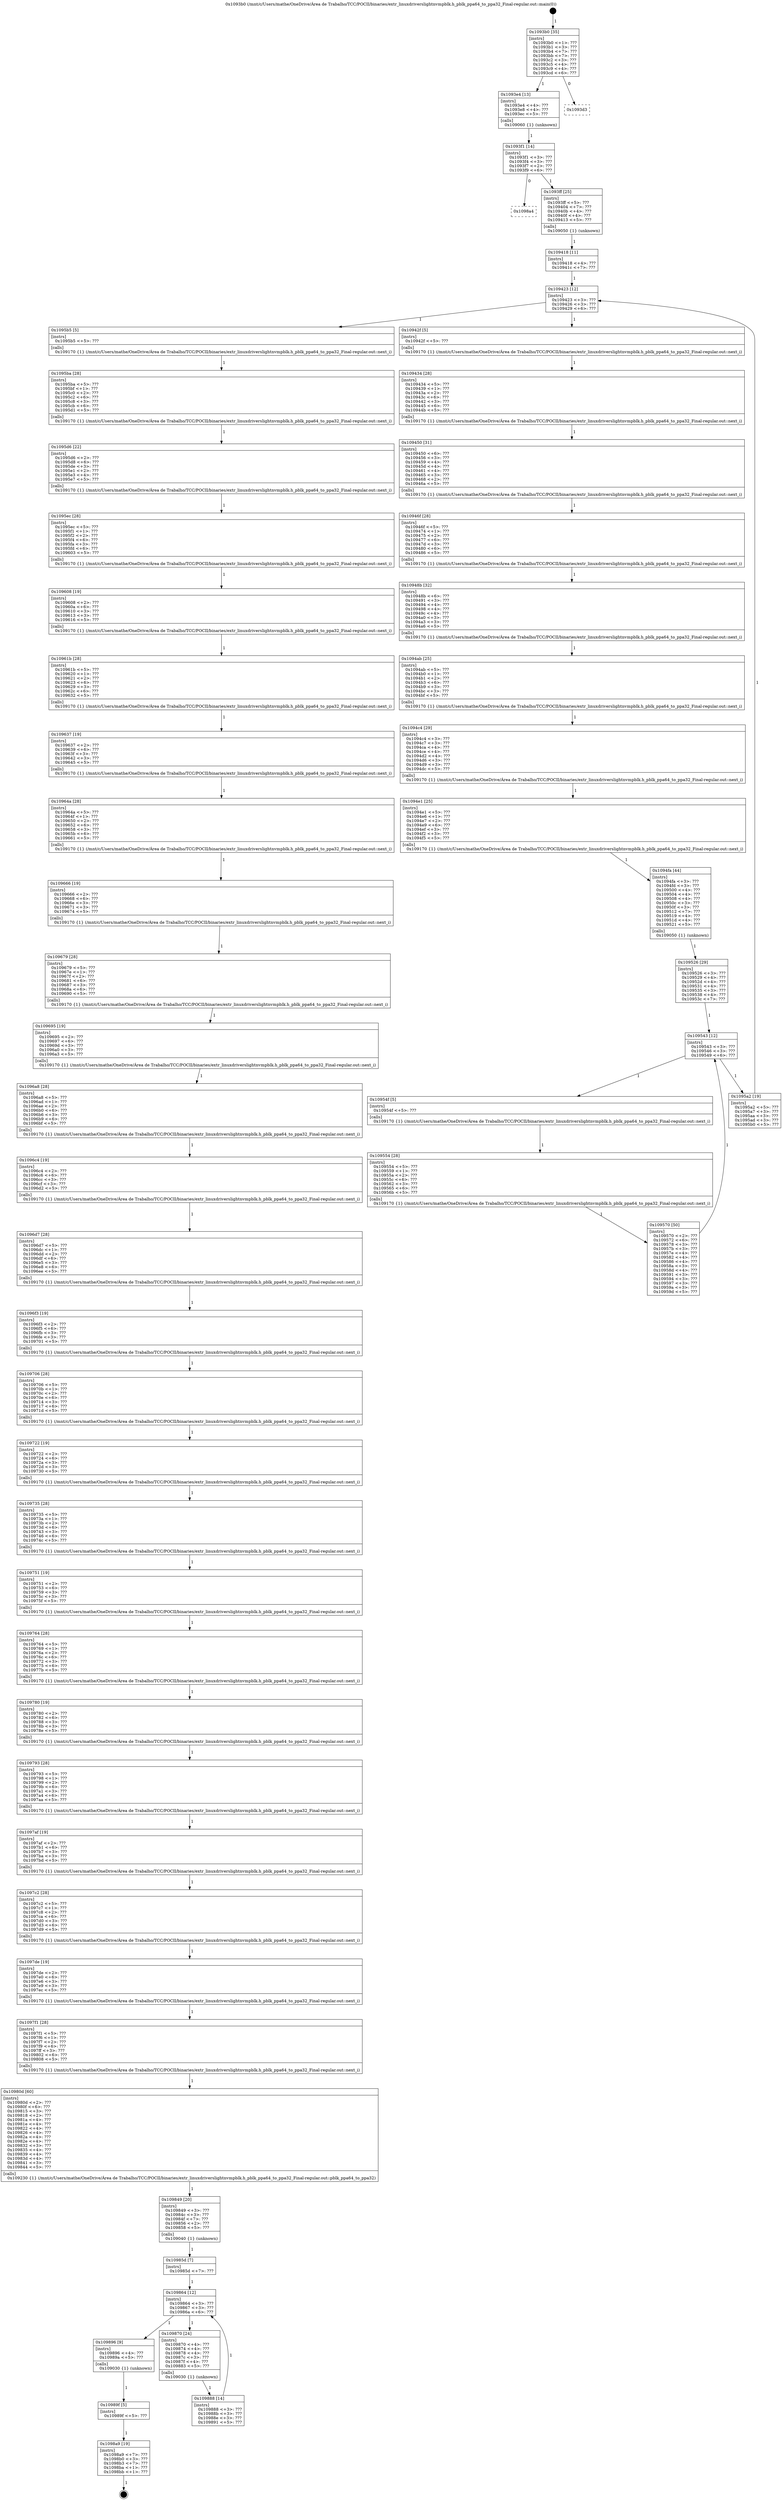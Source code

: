 digraph "0x1093b0" {
  label = "0x1093b0 (/mnt/c/Users/mathe/OneDrive/Área de Trabalho/TCC/POCII/binaries/extr_linuxdriverslightnvmpblk.h_pblk_ppa64_to_ppa32_Final-regular.out::main(0))"
  labelloc = "t"
  node[shape=record]

  Entry [label="",width=0.3,height=0.3,shape=circle,fillcolor=black,style=filled]
  "0x1093b0" [label="{
     0x1093b0 [35]\l
     | [instrs]\l
     &nbsp;&nbsp;0x1093b0 \<+1\>: ???\l
     &nbsp;&nbsp;0x1093b1 \<+3\>: ???\l
     &nbsp;&nbsp;0x1093b4 \<+7\>: ???\l
     &nbsp;&nbsp;0x1093bb \<+7\>: ???\l
     &nbsp;&nbsp;0x1093c2 \<+3\>: ???\l
     &nbsp;&nbsp;0x1093c5 \<+4\>: ???\l
     &nbsp;&nbsp;0x1093c9 \<+4\>: ???\l
     &nbsp;&nbsp;0x1093cd \<+6\>: ???\l
  }"]
  "0x1093e4" [label="{
     0x1093e4 [13]\l
     | [instrs]\l
     &nbsp;&nbsp;0x1093e4 \<+4\>: ???\l
     &nbsp;&nbsp;0x1093e8 \<+4\>: ???\l
     &nbsp;&nbsp;0x1093ec \<+5\>: ???\l
     | [calls]\l
     &nbsp;&nbsp;0x109060 \{1\} (unknown)\l
  }"]
  "0x1093d3" [label="{
     0x1093d3\l
  }", style=dashed]
  "0x1093f1" [label="{
     0x1093f1 [14]\l
     | [instrs]\l
     &nbsp;&nbsp;0x1093f1 \<+3\>: ???\l
     &nbsp;&nbsp;0x1093f4 \<+3\>: ???\l
     &nbsp;&nbsp;0x1093f7 \<+2\>: ???\l
     &nbsp;&nbsp;0x1093f9 \<+6\>: ???\l
  }"]
  "0x1098a4" [label="{
     0x1098a4\l
  }", style=dashed]
  "0x1093ff" [label="{
     0x1093ff [25]\l
     | [instrs]\l
     &nbsp;&nbsp;0x1093ff \<+5\>: ???\l
     &nbsp;&nbsp;0x109404 \<+7\>: ???\l
     &nbsp;&nbsp;0x10940b \<+4\>: ???\l
     &nbsp;&nbsp;0x10940f \<+4\>: ???\l
     &nbsp;&nbsp;0x109413 \<+5\>: ???\l
     | [calls]\l
     &nbsp;&nbsp;0x109050 \{1\} (unknown)\l
  }"]
  Exit [label="",width=0.3,height=0.3,shape=circle,fillcolor=black,style=filled,peripheries=2]
  "0x109423" [label="{
     0x109423 [12]\l
     | [instrs]\l
     &nbsp;&nbsp;0x109423 \<+3\>: ???\l
     &nbsp;&nbsp;0x109426 \<+3\>: ???\l
     &nbsp;&nbsp;0x109429 \<+6\>: ???\l
  }"]
  "0x1095b5" [label="{
     0x1095b5 [5]\l
     | [instrs]\l
     &nbsp;&nbsp;0x1095b5 \<+5\>: ???\l
     | [calls]\l
     &nbsp;&nbsp;0x109170 \{1\} (/mnt/c/Users/mathe/OneDrive/Área de Trabalho/TCC/POCII/binaries/extr_linuxdriverslightnvmpblk.h_pblk_ppa64_to_ppa32_Final-regular.out::next_i)\l
  }"]
  "0x10942f" [label="{
     0x10942f [5]\l
     | [instrs]\l
     &nbsp;&nbsp;0x10942f \<+5\>: ???\l
     | [calls]\l
     &nbsp;&nbsp;0x109170 \{1\} (/mnt/c/Users/mathe/OneDrive/Área de Trabalho/TCC/POCII/binaries/extr_linuxdriverslightnvmpblk.h_pblk_ppa64_to_ppa32_Final-regular.out::next_i)\l
  }"]
  "0x109434" [label="{
     0x109434 [28]\l
     | [instrs]\l
     &nbsp;&nbsp;0x109434 \<+5\>: ???\l
     &nbsp;&nbsp;0x109439 \<+1\>: ???\l
     &nbsp;&nbsp;0x10943a \<+2\>: ???\l
     &nbsp;&nbsp;0x10943c \<+6\>: ???\l
     &nbsp;&nbsp;0x109442 \<+3\>: ???\l
     &nbsp;&nbsp;0x109445 \<+6\>: ???\l
     &nbsp;&nbsp;0x10944b \<+5\>: ???\l
     | [calls]\l
     &nbsp;&nbsp;0x109170 \{1\} (/mnt/c/Users/mathe/OneDrive/Área de Trabalho/TCC/POCII/binaries/extr_linuxdriverslightnvmpblk.h_pblk_ppa64_to_ppa32_Final-regular.out::next_i)\l
  }"]
  "0x109450" [label="{
     0x109450 [31]\l
     | [instrs]\l
     &nbsp;&nbsp;0x109450 \<+6\>: ???\l
     &nbsp;&nbsp;0x109456 \<+3\>: ???\l
     &nbsp;&nbsp;0x109459 \<+4\>: ???\l
     &nbsp;&nbsp;0x10945d \<+4\>: ???\l
     &nbsp;&nbsp;0x109461 \<+4\>: ???\l
     &nbsp;&nbsp;0x109465 \<+3\>: ???\l
     &nbsp;&nbsp;0x109468 \<+2\>: ???\l
     &nbsp;&nbsp;0x10946a \<+5\>: ???\l
     | [calls]\l
     &nbsp;&nbsp;0x109170 \{1\} (/mnt/c/Users/mathe/OneDrive/Área de Trabalho/TCC/POCII/binaries/extr_linuxdriverslightnvmpblk.h_pblk_ppa64_to_ppa32_Final-regular.out::next_i)\l
  }"]
  "0x10946f" [label="{
     0x10946f [28]\l
     | [instrs]\l
     &nbsp;&nbsp;0x10946f \<+5\>: ???\l
     &nbsp;&nbsp;0x109474 \<+1\>: ???\l
     &nbsp;&nbsp;0x109475 \<+2\>: ???\l
     &nbsp;&nbsp;0x109477 \<+6\>: ???\l
     &nbsp;&nbsp;0x10947d \<+3\>: ???\l
     &nbsp;&nbsp;0x109480 \<+6\>: ???\l
     &nbsp;&nbsp;0x109486 \<+5\>: ???\l
     | [calls]\l
     &nbsp;&nbsp;0x109170 \{1\} (/mnt/c/Users/mathe/OneDrive/Área de Trabalho/TCC/POCII/binaries/extr_linuxdriverslightnvmpblk.h_pblk_ppa64_to_ppa32_Final-regular.out::next_i)\l
  }"]
  "0x10948b" [label="{
     0x10948b [32]\l
     | [instrs]\l
     &nbsp;&nbsp;0x10948b \<+6\>: ???\l
     &nbsp;&nbsp;0x109491 \<+3\>: ???\l
     &nbsp;&nbsp;0x109494 \<+4\>: ???\l
     &nbsp;&nbsp;0x109498 \<+4\>: ???\l
     &nbsp;&nbsp;0x10949c \<+4\>: ???\l
     &nbsp;&nbsp;0x1094a0 \<+3\>: ???\l
     &nbsp;&nbsp;0x1094a3 \<+3\>: ???\l
     &nbsp;&nbsp;0x1094a6 \<+5\>: ???\l
     | [calls]\l
     &nbsp;&nbsp;0x109170 \{1\} (/mnt/c/Users/mathe/OneDrive/Área de Trabalho/TCC/POCII/binaries/extr_linuxdriverslightnvmpblk.h_pblk_ppa64_to_ppa32_Final-regular.out::next_i)\l
  }"]
  "0x1094ab" [label="{
     0x1094ab [25]\l
     | [instrs]\l
     &nbsp;&nbsp;0x1094ab \<+5\>: ???\l
     &nbsp;&nbsp;0x1094b0 \<+1\>: ???\l
     &nbsp;&nbsp;0x1094b1 \<+2\>: ???\l
     &nbsp;&nbsp;0x1094b3 \<+6\>: ???\l
     &nbsp;&nbsp;0x1094b9 \<+3\>: ???\l
     &nbsp;&nbsp;0x1094bc \<+3\>: ???\l
     &nbsp;&nbsp;0x1094bf \<+5\>: ???\l
     | [calls]\l
     &nbsp;&nbsp;0x109170 \{1\} (/mnt/c/Users/mathe/OneDrive/Área de Trabalho/TCC/POCII/binaries/extr_linuxdriverslightnvmpblk.h_pblk_ppa64_to_ppa32_Final-regular.out::next_i)\l
  }"]
  "0x1094c4" [label="{
     0x1094c4 [29]\l
     | [instrs]\l
     &nbsp;&nbsp;0x1094c4 \<+3\>: ???\l
     &nbsp;&nbsp;0x1094c7 \<+3\>: ???\l
     &nbsp;&nbsp;0x1094ca \<+4\>: ???\l
     &nbsp;&nbsp;0x1094ce \<+4\>: ???\l
     &nbsp;&nbsp;0x1094d2 \<+4\>: ???\l
     &nbsp;&nbsp;0x1094d6 \<+3\>: ???\l
     &nbsp;&nbsp;0x1094d9 \<+3\>: ???\l
     &nbsp;&nbsp;0x1094dc \<+5\>: ???\l
     | [calls]\l
     &nbsp;&nbsp;0x109170 \{1\} (/mnt/c/Users/mathe/OneDrive/Área de Trabalho/TCC/POCII/binaries/extr_linuxdriverslightnvmpblk.h_pblk_ppa64_to_ppa32_Final-regular.out::next_i)\l
  }"]
  "0x1094e1" [label="{
     0x1094e1 [25]\l
     | [instrs]\l
     &nbsp;&nbsp;0x1094e1 \<+5\>: ???\l
     &nbsp;&nbsp;0x1094e6 \<+1\>: ???\l
     &nbsp;&nbsp;0x1094e7 \<+2\>: ???\l
     &nbsp;&nbsp;0x1094e9 \<+6\>: ???\l
     &nbsp;&nbsp;0x1094ef \<+3\>: ???\l
     &nbsp;&nbsp;0x1094f2 \<+3\>: ???\l
     &nbsp;&nbsp;0x1094f5 \<+5\>: ???\l
     | [calls]\l
     &nbsp;&nbsp;0x109170 \{1\} (/mnt/c/Users/mathe/OneDrive/Área de Trabalho/TCC/POCII/binaries/extr_linuxdriverslightnvmpblk.h_pblk_ppa64_to_ppa32_Final-regular.out::next_i)\l
  }"]
  "0x1094fa" [label="{
     0x1094fa [44]\l
     | [instrs]\l
     &nbsp;&nbsp;0x1094fa \<+3\>: ???\l
     &nbsp;&nbsp;0x1094fd \<+3\>: ???\l
     &nbsp;&nbsp;0x109500 \<+4\>: ???\l
     &nbsp;&nbsp;0x109504 \<+4\>: ???\l
     &nbsp;&nbsp;0x109508 \<+4\>: ???\l
     &nbsp;&nbsp;0x10950c \<+3\>: ???\l
     &nbsp;&nbsp;0x10950f \<+3\>: ???\l
     &nbsp;&nbsp;0x109512 \<+7\>: ???\l
     &nbsp;&nbsp;0x109519 \<+4\>: ???\l
     &nbsp;&nbsp;0x10951d \<+4\>: ???\l
     &nbsp;&nbsp;0x109521 \<+5\>: ???\l
     | [calls]\l
     &nbsp;&nbsp;0x109050 \{1\} (unknown)\l
  }"]
  "0x109543" [label="{
     0x109543 [12]\l
     | [instrs]\l
     &nbsp;&nbsp;0x109543 \<+3\>: ???\l
     &nbsp;&nbsp;0x109546 \<+3\>: ???\l
     &nbsp;&nbsp;0x109549 \<+6\>: ???\l
  }"]
  "0x1095a2" [label="{
     0x1095a2 [19]\l
     | [instrs]\l
     &nbsp;&nbsp;0x1095a2 \<+5\>: ???\l
     &nbsp;&nbsp;0x1095a7 \<+3\>: ???\l
     &nbsp;&nbsp;0x1095aa \<+3\>: ???\l
     &nbsp;&nbsp;0x1095ad \<+3\>: ???\l
     &nbsp;&nbsp;0x1095b0 \<+5\>: ???\l
  }"]
  "0x10954f" [label="{
     0x10954f [5]\l
     | [instrs]\l
     &nbsp;&nbsp;0x10954f \<+5\>: ???\l
     | [calls]\l
     &nbsp;&nbsp;0x109170 \{1\} (/mnt/c/Users/mathe/OneDrive/Área de Trabalho/TCC/POCII/binaries/extr_linuxdriverslightnvmpblk.h_pblk_ppa64_to_ppa32_Final-regular.out::next_i)\l
  }"]
  "0x109554" [label="{
     0x109554 [28]\l
     | [instrs]\l
     &nbsp;&nbsp;0x109554 \<+5\>: ???\l
     &nbsp;&nbsp;0x109559 \<+1\>: ???\l
     &nbsp;&nbsp;0x10955a \<+2\>: ???\l
     &nbsp;&nbsp;0x10955c \<+6\>: ???\l
     &nbsp;&nbsp;0x109562 \<+3\>: ???\l
     &nbsp;&nbsp;0x109565 \<+6\>: ???\l
     &nbsp;&nbsp;0x10956b \<+5\>: ???\l
     | [calls]\l
     &nbsp;&nbsp;0x109170 \{1\} (/mnt/c/Users/mathe/OneDrive/Área de Trabalho/TCC/POCII/binaries/extr_linuxdriverslightnvmpblk.h_pblk_ppa64_to_ppa32_Final-regular.out::next_i)\l
  }"]
  "0x109570" [label="{
     0x109570 [50]\l
     | [instrs]\l
     &nbsp;&nbsp;0x109570 \<+2\>: ???\l
     &nbsp;&nbsp;0x109572 \<+6\>: ???\l
     &nbsp;&nbsp;0x109578 \<+3\>: ???\l
     &nbsp;&nbsp;0x10957b \<+3\>: ???\l
     &nbsp;&nbsp;0x10957e \<+4\>: ???\l
     &nbsp;&nbsp;0x109582 \<+4\>: ???\l
     &nbsp;&nbsp;0x109586 \<+4\>: ???\l
     &nbsp;&nbsp;0x10958a \<+3\>: ???\l
     &nbsp;&nbsp;0x10958d \<+4\>: ???\l
     &nbsp;&nbsp;0x109591 \<+3\>: ???\l
     &nbsp;&nbsp;0x109594 \<+3\>: ???\l
     &nbsp;&nbsp;0x109597 \<+3\>: ???\l
     &nbsp;&nbsp;0x10959a \<+3\>: ???\l
     &nbsp;&nbsp;0x10959d \<+5\>: ???\l
  }"]
  "0x109526" [label="{
     0x109526 [29]\l
     | [instrs]\l
     &nbsp;&nbsp;0x109526 \<+3\>: ???\l
     &nbsp;&nbsp;0x109529 \<+4\>: ???\l
     &nbsp;&nbsp;0x10952d \<+4\>: ???\l
     &nbsp;&nbsp;0x109531 \<+4\>: ???\l
     &nbsp;&nbsp;0x109535 \<+3\>: ???\l
     &nbsp;&nbsp;0x109538 \<+4\>: ???\l
     &nbsp;&nbsp;0x10953c \<+7\>: ???\l
  }"]
  "0x1098a9" [label="{
     0x1098a9 [19]\l
     | [instrs]\l
     &nbsp;&nbsp;0x1098a9 \<+7\>: ???\l
     &nbsp;&nbsp;0x1098b0 \<+3\>: ???\l
     &nbsp;&nbsp;0x1098b3 \<+7\>: ???\l
     &nbsp;&nbsp;0x1098ba \<+1\>: ???\l
     &nbsp;&nbsp;0x1098bb \<+1\>: ???\l
  }"]
  "0x109418" [label="{
     0x109418 [11]\l
     | [instrs]\l
     &nbsp;&nbsp;0x109418 \<+4\>: ???\l
     &nbsp;&nbsp;0x10941c \<+7\>: ???\l
  }"]
  "0x1095ba" [label="{
     0x1095ba [28]\l
     | [instrs]\l
     &nbsp;&nbsp;0x1095ba \<+5\>: ???\l
     &nbsp;&nbsp;0x1095bf \<+1\>: ???\l
     &nbsp;&nbsp;0x1095c0 \<+2\>: ???\l
     &nbsp;&nbsp;0x1095c2 \<+6\>: ???\l
     &nbsp;&nbsp;0x1095c8 \<+3\>: ???\l
     &nbsp;&nbsp;0x1095cb \<+6\>: ???\l
     &nbsp;&nbsp;0x1095d1 \<+5\>: ???\l
     | [calls]\l
     &nbsp;&nbsp;0x109170 \{1\} (/mnt/c/Users/mathe/OneDrive/Área de Trabalho/TCC/POCII/binaries/extr_linuxdriverslightnvmpblk.h_pblk_ppa64_to_ppa32_Final-regular.out::next_i)\l
  }"]
  "0x1095d6" [label="{
     0x1095d6 [22]\l
     | [instrs]\l
     &nbsp;&nbsp;0x1095d6 \<+2\>: ???\l
     &nbsp;&nbsp;0x1095d8 \<+6\>: ???\l
     &nbsp;&nbsp;0x1095de \<+3\>: ???\l
     &nbsp;&nbsp;0x1095e1 \<+2\>: ???\l
     &nbsp;&nbsp;0x1095e3 \<+4\>: ???\l
     &nbsp;&nbsp;0x1095e7 \<+5\>: ???\l
     | [calls]\l
     &nbsp;&nbsp;0x109170 \{1\} (/mnt/c/Users/mathe/OneDrive/Área de Trabalho/TCC/POCII/binaries/extr_linuxdriverslightnvmpblk.h_pblk_ppa64_to_ppa32_Final-regular.out::next_i)\l
  }"]
  "0x1095ec" [label="{
     0x1095ec [28]\l
     | [instrs]\l
     &nbsp;&nbsp;0x1095ec \<+5\>: ???\l
     &nbsp;&nbsp;0x1095f1 \<+1\>: ???\l
     &nbsp;&nbsp;0x1095f2 \<+2\>: ???\l
     &nbsp;&nbsp;0x1095f4 \<+6\>: ???\l
     &nbsp;&nbsp;0x1095fa \<+3\>: ???\l
     &nbsp;&nbsp;0x1095fd \<+6\>: ???\l
     &nbsp;&nbsp;0x109603 \<+5\>: ???\l
     | [calls]\l
     &nbsp;&nbsp;0x109170 \{1\} (/mnt/c/Users/mathe/OneDrive/Área de Trabalho/TCC/POCII/binaries/extr_linuxdriverslightnvmpblk.h_pblk_ppa64_to_ppa32_Final-regular.out::next_i)\l
  }"]
  "0x109608" [label="{
     0x109608 [19]\l
     | [instrs]\l
     &nbsp;&nbsp;0x109608 \<+2\>: ???\l
     &nbsp;&nbsp;0x10960a \<+6\>: ???\l
     &nbsp;&nbsp;0x109610 \<+3\>: ???\l
     &nbsp;&nbsp;0x109613 \<+3\>: ???\l
     &nbsp;&nbsp;0x109616 \<+5\>: ???\l
     | [calls]\l
     &nbsp;&nbsp;0x109170 \{1\} (/mnt/c/Users/mathe/OneDrive/Área de Trabalho/TCC/POCII/binaries/extr_linuxdriverslightnvmpblk.h_pblk_ppa64_to_ppa32_Final-regular.out::next_i)\l
  }"]
  "0x10961b" [label="{
     0x10961b [28]\l
     | [instrs]\l
     &nbsp;&nbsp;0x10961b \<+5\>: ???\l
     &nbsp;&nbsp;0x109620 \<+1\>: ???\l
     &nbsp;&nbsp;0x109621 \<+2\>: ???\l
     &nbsp;&nbsp;0x109623 \<+6\>: ???\l
     &nbsp;&nbsp;0x109629 \<+3\>: ???\l
     &nbsp;&nbsp;0x10962c \<+6\>: ???\l
     &nbsp;&nbsp;0x109632 \<+5\>: ???\l
     | [calls]\l
     &nbsp;&nbsp;0x109170 \{1\} (/mnt/c/Users/mathe/OneDrive/Área de Trabalho/TCC/POCII/binaries/extr_linuxdriverslightnvmpblk.h_pblk_ppa64_to_ppa32_Final-regular.out::next_i)\l
  }"]
  "0x109637" [label="{
     0x109637 [19]\l
     | [instrs]\l
     &nbsp;&nbsp;0x109637 \<+2\>: ???\l
     &nbsp;&nbsp;0x109639 \<+6\>: ???\l
     &nbsp;&nbsp;0x10963f \<+3\>: ???\l
     &nbsp;&nbsp;0x109642 \<+3\>: ???\l
     &nbsp;&nbsp;0x109645 \<+5\>: ???\l
     | [calls]\l
     &nbsp;&nbsp;0x109170 \{1\} (/mnt/c/Users/mathe/OneDrive/Área de Trabalho/TCC/POCII/binaries/extr_linuxdriverslightnvmpblk.h_pblk_ppa64_to_ppa32_Final-regular.out::next_i)\l
  }"]
  "0x10964a" [label="{
     0x10964a [28]\l
     | [instrs]\l
     &nbsp;&nbsp;0x10964a \<+5\>: ???\l
     &nbsp;&nbsp;0x10964f \<+1\>: ???\l
     &nbsp;&nbsp;0x109650 \<+2\>: ???\l
     &nbsp;&nbsp;0x109652 \<+6\>: ???\l
     &nbsp;&nbsp;0x109658 \<+3\>: ???\l
     &nbsp;&nbsp;0x10965b \<+6\>: ???\l
     &nbsp;&nbsp;0x109661 \<+5\>: ???\l
     | [calls]\l
     &nbsp;&nbsp;0x109170 \{1\} (/mnt/c/Users/mathe/OneDrive/Área de Trabalho/TCC/POCII/binaries/extr_linuxdriverslightnvmpblk.h_pblk_ppa64_to_ppa32_Final-regular.out::next_i)\l
  }"]
  "0x109666" [label="{
     0x109666 [19]\l
     | [instrs]\l
     &nbsp;&nbsp;0x109666 \<+2\>: ???\l
     &nbsp;&nbsp;0x109668 \<+6\>: ???\l
     &nbsp;&nbsp;0x10966e \<+3\>: ???\l
     &nbsp;&nbsp;0x109671 \<+3\>: ???\l
     &nbsp;&nbsp;0x109674 \<+5\>: ???\l
     | [calls]\l
     &nbsp;&nbsp;0x109170 \{1\} (/mnt/c/Users/mathe/OneDrive/Área de Trabalho/TCC/POCII/binaries/extr_linuxdriverslightnvmpblk.h_pblk_ppa64_to_ppa32_Final-regular.out::next_i)\l
  }"]
  "0x109679" [label="{
     0x109679 [28]\l
     | [instrs]\l
     &nbsp;&nbsp;0x109679 \<+5\>: ???\l
     &nbsp;&nbsp;0x10967e \<+1\>: ???\l
     &nbsp;&nbsp;0x10967f \<+2\>: ???\l
     &nbsp;&nbsp;0x109681 \<+6\>: ???\l
     &nbsp;&nbsp;0x109687 \<+3\>: ???\l
     &nbsp;&nbsp;0x10968a \<+6\>: ???\l
     &nbsp;&nbsp;0x109690 \<+5\>: ???\l
     | [calls]\l
     &nbsp;&nbsp;0x109170 \{1\} (/mnt/c/Users/mathe/OneDrive/Área de Trabalho/TCC/POCII/binaries/extr_linuxdriverslightnvmpblk.h_pblk_ppa64_to_ppa32_Final-regular.out::next_i)\l
  }"]
  "0x109695" [label="{
     0x109695 [19]\l
     | [instrs]\l
     &nbsp;&nbsp;0x109695 \<+2\>: ???\l
     &nbsp;&nbsp;0x109697 \<+6\>: ???\l
     &nbsp;&nbsp;0x10969d \<+3\>: ???\l
     &nbsp;&nbsp;0x1096a0 \<+3\>: ???\l
     &nbsp;&nbsp;0x1096a3 \<+5\>: ???\l
     | [calls]\l
     &nbsp;&nbsp;0x109170 \{1\} (/mnt/c/Users/mathe/OneDrive/Área de Trabalho/TCC/POCII/binaries/extr_linuxdriverslightnvmpblk.h_pblk_ppa64_to_ppa32_Final-regular.out::next_i)\l
  }"]
  "0x1096a8" [label="{
     0x1096a8 [28]\l
     | [instrs]\l
     &nbsp;&nbsp;0x1096a8 \<+5\>: ???\l
     &nbsp;&nbsp;0x1096ad \<+1\>: ???\l
     &nbsp;&nbsp;0x1096ae \<+2\>: ???\l
     &nbsp;&nbsp;0x1096b0 \<+6\>: ???\l
     &nbsp;&nbsp;0x1096b6 \<+3\>: ???\l
     &nbsp;&nbsp;0x1096b9 \<+6\>: ???\l
     &nbsp;&nbsp;0x1096bf \<+5\>: ???\l
     | [calls]\l
     &nbsp;&nbsp;0x109170 \{1\} (/mnt/c/Users/mathe/OneDrive/Área de Trabalho/TCC/POCII/binaries/extr_linuxdriverslightnvmpblk.h_pblk_ppa64_to_ppa32_Final-regular.out::next_i)\l
  }"]
  "0x1096c4" [label="{
     0x1096c4 [19]\l
     | [instrs]\l
     &nbsp;&nbsp;0x1096c4 \<+2\>: ???\l
     &nbsp;&nbsp;0x1096c6 \<+6\>: ???\l
     &nbsp;&nbsp;0x1096cc \<+3\>: ???\l
     &nbsp;&nbsp;0x1096cf \<+3\>: ???\l
     &nbsp;&nbsp;0x1096d2 \<+5\>: ???\l
     | [calls]\l
     &nbsp;&nbsp;0x109170 \{1\} (/mnt/c/Users/mathe/OneDrive/Área de Trabalho/TCC/POCII/binaries/extr_linuxdriverslightnvmpblk.h_pblk_ppa64_to_ppa32_Final-regular.out::next_i)\l
  }"]
  "0x1096d7" [label="{
     0x1096d7 [28]\l
     | [instrs]\l
     &nbsp;&nbsp;0x1096d7 \<+5\>: ???\l
     &nbsp;&nbsp;0x1096dc \<+1\>: ???\l
     &nbsp;&nbsp;0x1096dd \<+2\>: ???\l
     &nbsp;&nbsp;0x1096df \<+6\>: ???\l
     &nbsp;&nbsp;0x1096e5 \<+3\>: ???\l
     &nbsp;&nbsp;0x1096e8 \<+6\>: ???\l
     &nbsp;&nbsp;0x1096ee \<+5\>: ???\l
     | [calls]\l
     &nbsp;&nbsp;0x109170 \{1\} (/mnt/c/Users/mathe/OneDrive/Área de Trabalho/TCC/POCII/binaries/extr_linuxdriverslightnvmpblk.h_pblk_ppa64_to_ppa32_Final-regular.out::next_i)\l
  }"]
  "0x1096f3" [label="{
     0x1096f3 [19]\l
     | [instrs]\l
     &nbsp;&nbsp;0x1096f3 \<+2\>: ???\l
     &nbsp;&nbsp;0x1096f5 \<+6\>: ???\l
     &nbsp;&nbsp;0x1096fb \<+3\>: ???\l
     &nbsp;&nbsp;0x1096fe \<+3\>: ???\l
     &nbsp;&nbsp;0x109701 \<+5\>: ???\l
     | [calls]\l
     &nbsp;&nbsp;0x109170 \{1\} (/mnt/c/Users/mathe/OneDrive/Área de Trabalho/TCC/POCII/binaries/extr_linuxdriverslightnvmpblk.h_pblk_ppa64_to_ppa32_Final-regular.out::next_i)\l
  }"]
  "0x109706" [label="{
     0x109706 [28]\l
     | [instrs]\l
     &nbsp;&nbsp;0x109706 \<+5\>: ???\l
     &nbsp;&nbsp;0x10970b \<+1\>: ???\l
     &nbsp;&nbsp;0x10970c \<+2\>: ???\l
     &nbsp;&nbsp;0x10970e \<+6\>: ???\l
     &nbsp;&nbsp;0x109714 \<+3\>: ???\l
     &nbsp;&nbsp;0x109717 \<+6\>: ???\l
     &nbsp;&nbsp;0x10971d \<+5\>: ???\l
     | [calls]\l
     &nbsp;&nbsp;0x109170 \{1\} (/mnt/c/Users/mathe/OneDrive/Área de Trabalho/TCC/POCII/binaries/extr_linuxdriverslightnvmpblk.h_pblk_ppa64_to_ppa32_Final-regular.out::next_i)\l
  }"]
  "0x109722" [label="{
     0x109722 [19]\l
     | [instrs]\l
     &nbsp;&nbsp;0x109722 \<+2\>: ???\l
     &nbsp;&nbsp;0x109724 \<+6\>: ???\l
     &nbsp;&nbsp;0x10972a \<+3\>: ???\l
     &nbsp;&nbsp;0x10972d \<+3\>: ???\l
     &nbsp;&nbsp;0x109730 \<+5\>: ???\l
     | [calls]\l
     &nbsp;&nbsp;0x109170 \{1\} (/mnt/c/Users/mathe/OneDrive/Área de Trabalho/TCC/POCII/binaries/extr_linuxdriverslightnvmpblk.h_pblk_ppa64_to_ppa32_Final-regular.out::next_i)\l
  }"]
  "0x109735" [label="{
     0x109735 [28]\l
     | [instrs]\l
     &nbsp;&nbsp;0x109735 \<+5\>: ???\l
     &nbsp;&nbsp;0x10973a \<+1\>: ???\l
     &nbsp;&nbsp;0x10973b \<+2\>: ???\l
     &nbsp;&nbsp;0x10973d \<+6\>: ???\l
     &nbsp;&nbsp;0x109743 \<+3\>: ???\l
     &nbsp;&nbsp;0x109746 \<+6\>: ???\l
     &nbsp;&nbsp;0x10974c \<+5\>: ???\l
     | [calls]\l
     &nbsp;&nbsp;0x109170 \{1\} (/mnt/c/Users/mathe/OneDrive/Área de Trabalho/TCC/POCII/binaries/extr_linuxdriverslightnvmpblk.h_pblk_ppa64_to_ppa32_Final-regular.out::next_i)\l
  }"]
  "0x109751" [label="{
     0x109751 [19]\l
     | [instrs]\l
     &nbsp;&nbsp;0x109751 \<+2\>: ???\l
     &nbsp;&nbsp;0x109753 \<+6\>: ???\l
     &nbsp;&nbsp;0x109759 \<+3\>: ???\l
     &nbsp;&nbsp;0x10975c \<+3\>: ???\l
     &nbsp;&nbsp;0x10975f \<+5\>: ???\l
     | [calls]\l
     &nbsp;&nbsp;0x109170 \{1\} (/mnt/c/Users/mathe/OneDrive/Área de Trabalho/TCC/POCII/binaries/extr_linuxdriverslightnvmpblk.h_pblk_ppa64_to_ppa32_Final-regular.out::next_i)\l
  }"]
  "0x109764" [label="{
     0x109764 [28]\l
     | [instrs]\l
     &nbsp;&nbsp;0x109764 \<+5\>: ???\l
     &nbsp;&nbsp;0x109769 \<+1\>: ???\l
     &nbsp;&nbsp;0x10976a \<+2\>: ???\l
     &nbsp;&nbsp;0x10976c \<+6\>: ???\l
     &nbsp;&nbsp;0x109772 \<+3\>: ???\l
     &nbsp;&nbsp;0x109775 \<+6\>: ???\l
     &nbsp;&nbsp;0x10977b \<+5\>: ???\l
     | [calls]\l
     &nbsp;&nbsp;0x109170 \{1\} (/mnt/c/Users/mathe/OneDrive/Área de Trabalho/TCC/POCII/binaries/extr_linuxdriverslightnvmpblk.h_pblk_ppa64_to_ppa32_Final-regular.out::next_i)\l
  }"]
  "0x109780" [label="{
     0x109780 [19]\l
     | [instrs]\l
     &nbsp;&nbsp;0x109780 \<+2\>: ???\l
     &nbsp;&nbsp;0x109782 \<+6\>: ???\l
     &nbsp;&nbsp;0x109788 \<+3\>: ???\l
     &nbsp;&nbsp;0x10978b \<+3\>: ???\l
     &nbsp;&nbsp;0x10978e \<+5\>: ???\l
     | [calls]\l
     &nbsp;&nbsp;0x109170 \{1\} (/mnt/c/Users/mathe/OneDrive/Área de Trabalho/TCC/POCII/binaries/extr_linuxdriverslightnvmpblk.h_pblk_ppa64_to_ppa32_Final-regular.out::next_i)\l
  }"]
  "0x109793" [label="{
     0x109793 [28]\l
     | [instrs]\l
     &nbsp;&nbsp;0x109793 \<+5\>: ???\l
     &nbsp;&nbsp;0x109798 \<+1\>: ???\l
     &nbsp;&nbsp;0x109799 \<+2\>: ???\l
     &nbsp;&nbsp;0x10979b \<+6\>: ???\l
     &nbsp;&nbsp;0x1097a1 \<+3\>: ???\l
     &nbsp;&nbsp;0x1097a4 \<+6\>: ???\l
     &nbsp;&nbsp;0x1097aa \<+5\>: ???\l
     | [calls]\l
     &nbsp;&nbsp;0x109170 \{1\} (/mnt/c/Users/mathe/OneDrive/Área de Trabalho/TCC/POCII/binaries/extr_linuxdriverslightnvmpblk.h_pblk_ppa64_to_ppa32_Final-regular.out::next_i)\l
  }"]
  "0x1097af" [label="{
     0x1097af [19]\l
     | [instrs]\l
     &nbsp;&nbsp;0x1097af \<+2\>: ???\l
     &nbsp;&nbsp;0x1097b1 \<+6\>: ???\l
     &nbsp;&nbsp;0x1097b7 \<+3\>: ???\l
     &nbsp;&nbsp;0x1097ba \<+3\>: ???\l
     &nbsp;&nbsp;0x1097bd \<+5\>: ???\l
     | [calls]\l
     &nbsp;&nbsp;0x109170 \{1\} (/mnt/c/Users/mathe/OneDrive/Área de Trabalho/TCC/POCII/binaries/extr_linuxdriverslightnvmpblk.h_pblk_ppa64_to_ppa32_Final-regular.out::next_i)\l
  }"]
  "0x1097c2" [label="{
     0x1097c2 [28]\l
     | [instrs]\l
     &nbsp;&nbsp;0x1097c2 \<+5\>: ???\l
     &nbsp;&nbsp;0x1097c7 \<+1\>: ???\l
     &nbsp;&nbsp;0x1097c8 \<+2\>: ???\l
     &nbsp;&nbsp;0x1097ca \<+6\>: ???\l
     &nbsp;&nbsp;0x1097d0 \<+3\>: ???\l
     &nbsp;&nbsp;0x1097d3 \<+6\>: ???\l
     &nbsp;&nbsp;0x1097d9 \<+5\>: ???\l
     | [calls]\l
     &nbsp;&nbsp;0x109170 \{1\} (/mnt/c/Users/mathe/OneDrive/Área de Trabalho/TCC/POCII/binaries/extr_linuxdriverslightnvmpblk.h_pblk_ppa64_to_ppa32_Final-regular.out::next_i)\l
  }"]
  "0x1097de" [label="{
     0x1097de [19]\l
     | [instrs]\l
     &nbsp;&nbsp;0x1097de \<+2\>: ???\l
     &nbsp;&nbsp;0x1097e0 \<+6\>: ???\l
     &nbsp;&nbsp;0x1097e6 \<+3\>: ???\l
     &nbsp;&nbsp;0x1097e9 \<+3\>: ???\l
     &nbsp;&nbsp;0x1097ec \<+5\>: ???\l
     | [calls]\l
     &nbsp;&nbsp;0x109170 \{1\} (/mnt/c/Users/mathe/OneDrive/Área de Trabalho/TCC/POCII/binaries/extr_linuxdriverslightnvmpblk.h_pblk_ppa64_to_ppa32_Final-regular.out::next_i)\l
  }"]
  "0x1097f1" [label="{
     0x1097f1 [28]\l
     | [instrs]\l
     &nbsp;&nbsp;0x1097f1 \<+5\>: ???\l
     &nbsp;&nbsp;0x1097f6 \<+1\>: ???\l
     &nbsp;&nbsp;0x1097f7 \<+2\>: ???\l
     &nbsp;&nbsp;0x1097f9 \<+6\>: ???\l
     &nbsp;&nbsp;0x1097ff \<+3\>: ???\l
     &nbsp;&nbsp;0x109802 \<+6\>: ???\l
     &nbsp;&nbsp;0x109808 \<+5\>: ???\l
     | [calls]\l
     &nbsp;&nbsp;0x109170 \{1\} (/mnt/c/Users/mathe/OneDrive/Área de Trabalho/TCC/POCII/binaries/extr_linuxdriverslightnvmpblk.h_pblk_ppa64_to_ppa32_Final-regular.out::next_i)\l
  }"]
  "0x10980d" [label="{
     0x10980d [60]\l
     | [instrs]\l
     &nbsp;&nbsp;0x10980d \<+2\>: ???\l
     &nbsp;&nbsp;0x10980f \<+6\>: ???\l
     &nbsp;&nbsp;0x109815 \<+3\>: ???\l
     &nbsp;&nbsp;0x109818 \<+2\>: ???\l
     &nbsp;&nbsp;0x10981a \<+4\>: ???\l
     &nbsp;&nbsp;0x10981e \<+4\>: ???\l
     &nbsp;&nbsp;0x109822 \<+4\>: ???\l
     &nbsp;&nbsp;0x109826 \<+4\>: ???\l
     &nbsp;&nbsp;0x10982a \<+4\>: ???\l
     &nbsp;&nbsp;0x10982e \<+4\>: ???\l
     &nbsp;&nbsp;0x109832 \<+3\>: ???\l
     &nbsp;&nbsp;0x109835 \<+4\>: ???\l
     &nbsp;&nbsp;0x109839 \<+4\>: ???\l
     &nbsp;&nbsp;0x10983d \<+4\>: ???\l
     &nbsp;&nbsp;0x109841 \<+3\>: ???\l
     &nbsp;&nbsp;0x109844 \<+5\>: ???\l
     | [calls]\l
     &nbsp;&nbsp;0x109230 \{1\} (/mnt/c/Users/mathe/OneDrive/Área de Trabalho/TCC/POCII/binaries/extr_linuxdriverslightnvmpblk.h_pblk_ppa64_to_ppa32_Final-regular.out::pblk_ppa64_to_ppa32)\l
  }"]
  "0x109849" [label="{
     0x109849 [20]\l
     | [instrs]\l
     &nbsp;&nbsp;0x109849 \<+3\>: ???\l
     &nbsp;&nbsp;0x10984c \<+3\>: ???\l
     &nbsp;&nbsp;0x10984f \<+7\>: ???\l
     &nbsp;&nbsp;0x109856 \<+2\>: ???\l
     &nbsp;&nbsp;0x109858 \<+5\>: ???\l
     | [calls]\l
     &nbsp;&nbsp;0x109040 \{1\} (unknown)\l
  }"]
  "0x109864" [label="{
     0x109864 [12]\l
     | [instrs]\l
     &nbsp;&nbsp;0x109864 \<+3\>: ???\l
     &nbsp;&nbsp;0x109867 \<+3\>: ???\l
     &nbsp;&nbsp;0x10986a \<+6\>: ???\l
  }"]
  "0x109896" [label="{
     0x109896 [9]\l
     | [instrs]\l
     &nbsp;&nbsp;0x109896 \<+4\>: ???\l
     &nbsp;&nbsp;0x10989a \<+5\>: ???\l
     | [calls]\l
     &nbsp;&nbsp;0x109030 \{1\} (unknown)\l
  }"]
  "0x109870" [label="{
     0x109870 [24]\l
     | [instrs]\l
     &nbsp;&nbsp;0x109870 \<+4\>: ???\l
     &nbsp;&nbsp;0x109874 \<+4\>: ???\l
     &nbsp;&nbsp;0x109878 \<+4\>: ???\l
     &nbsp;&nbsp;0x10987c \<+3\>: ???\l
     &nbsp;&nbsp;0x10987f \<+4\>: ???\l
     &nbsp;&nbsp;0x109883 \<+5\>: ???\l
     | [calls]\l
     &nbsp;&nbsp;0x109030 \{1\} (unknown)\l
  }"]
  "0x109888" [label="{
     0x109888 [14]\l
     | [instrs]\l
     &nbsp;&nbsp;0x109888 \<+3\>: ???\l
     &nbsp;&nbsp;0x10988b \<+3\>: ???\l
     &nbsp;&nbsp;0x10988e \<+3\>: ???\l
     &nbsp;&nbsp;0x109891 \<+5\>: ???\l
  }"]
  "0x10985d" [label="{
     0x10985d [7]\l
     | [instrs]\l
     &nbsp;&nbsp;0x10985d \<+7\>: ???\l
  }"]
  "0x10989f" [label="{
     0x10989f [5]\l
     | [instrs]\l
     &nbsp;&nbsp;0x10989f \<+5\>: ???\l
  }"]
  Entry -> "0x1093b0" [label=" 1"]
  "0x1093b0" -> "0x1093e4" [label=" 1"]
  "0x1093b0" -> "0x1093d3" [label=" 0"]
  "0x1093e4" -> "0x1093f1" [label=" 1"]
  "0x1093f1" -> "0x1098a4" [label=" 0"]
  "0x1093f1" -> "0x1093ff" [label=" 1"]
  "0x1098a9" -> Exit [label=" 1"]
  "0x1093ff" -> "0x109418" [label=" 1"]
  "0x109423" -> "0x1095b5" [label=" 1"]
  "0x109423" -> "0x10942f" [label=" 1"]
  "0x10942f" -> "0x109434" [label=" 1"]
  "0x109434" -> "0x109450" [label=" 1"]
  "0x109450" -> "0x10946f" [label=" 1"]
  "0x10946f" -> "0x10948b" [label=" 1"]
  "0x10948b" -> "0x1094ab" [label=" 1"]
  "0x1094ab" -> "0x1094c4" [label=" 1"]
  "0x1094c4" -> "0x1094e1" [label=" 1"]
  "0x1094e1" -> "0x1094fa" [label=" 1"]
  "0x1094fa" -> "0x109526" [label=" 1"]
  "0x109543" -> "0x1095a2" [label=" 1"]
  "0x109543" -> "0x10954f" [label=" 1"]
  "0x10954f" -> "0x109554" [label=" 1"]
  "0x109554" -> "0x109570" [label=" 1"]
  "0x109526" -> "0x109543" [label=" 1"]
  "0x109570" -> "0x109543" [label=" 1"]
  "0x10989f" -> "0x1098a9" [label=" 1"]
  "0x109418" -> "0x109423" [label=" 1"]
  "0x1095a2" -> "0x109423" [label=" 1"]
  "0x1095b5" -> "0x1095ba" [label=" 1"]
  "0x1095ba" -> "0x1095d6" [label=" 1"]
  "0x1095d6" -> "0x1095ec" [label=" 1"]
  "0x1095ec" -> "0x109608" [label=" 1"]
  "0x109608" -> "0x10961b" [label=" 1"]
  "0x10961b" -> "0x109637" [label=" 1"]
  "0x109637" -> "0x10964a" [label=" 1"]
  "0x10964a" -> "0x109666" [label=" 1"]
  "0x109666" -> "0x109679" [label=" 1"]
  "0x109679" -> "0x109695" [label=" 1"]
  "0x109695" -> "0x1096a8" [label=" 1"]
  "0x1096a8" -> "0x1096c4" [label=" 1"]
  "0x1096c4" -> "0x1096d7" [label=" 1"]
  "0x1096d7" -> "0x1096f3" [label=" 1"]
  "0x1096f3" -> "0x109706" [label=" 1"]
  "0x109706" -> "0x109722" [label=" 1"]
  "0x109722" -> "0x109735" [label=" 1"]
  "0x109735" -> "0x109751" [label=" 1"]
  "0x109751" -> "0x109764" [label=" 1"]
  "0x109764" -> "0x109780" [label=" 1"]
  "0x109780" -> "0x109793" [label=" 1"]
  "0x109793" -> "0x1097af" [label=" 1"]
  "0x1097af" -> "0x1097c2" [label=" 1"]
  "0x1097c2" -> "0x1097de" [label=" 1"]
  "0x1097de" -> "0x1097f1" [label=" 1"]
  "0x1097f1" -> "0x10980d" [label=" 1"]
  "0x10980d" -> "0x109849" [label=" 1"]
  "0x109849" -> "0x10985d" [label=" 1"]
  "0x109864" -> "0x109896" [label=" 1"]
  "0x109864" -> "0x109870" [label=" 1"]
  "0x109870" -> "0x109888" [label=" 1"]
  "0x10985d" -> "0x109864" [label=" 1"]
  "0x109888" -> "0x109864" [label=" 1"]
  "0x109896" -> "0x10989f" [label=" 1"]
}
